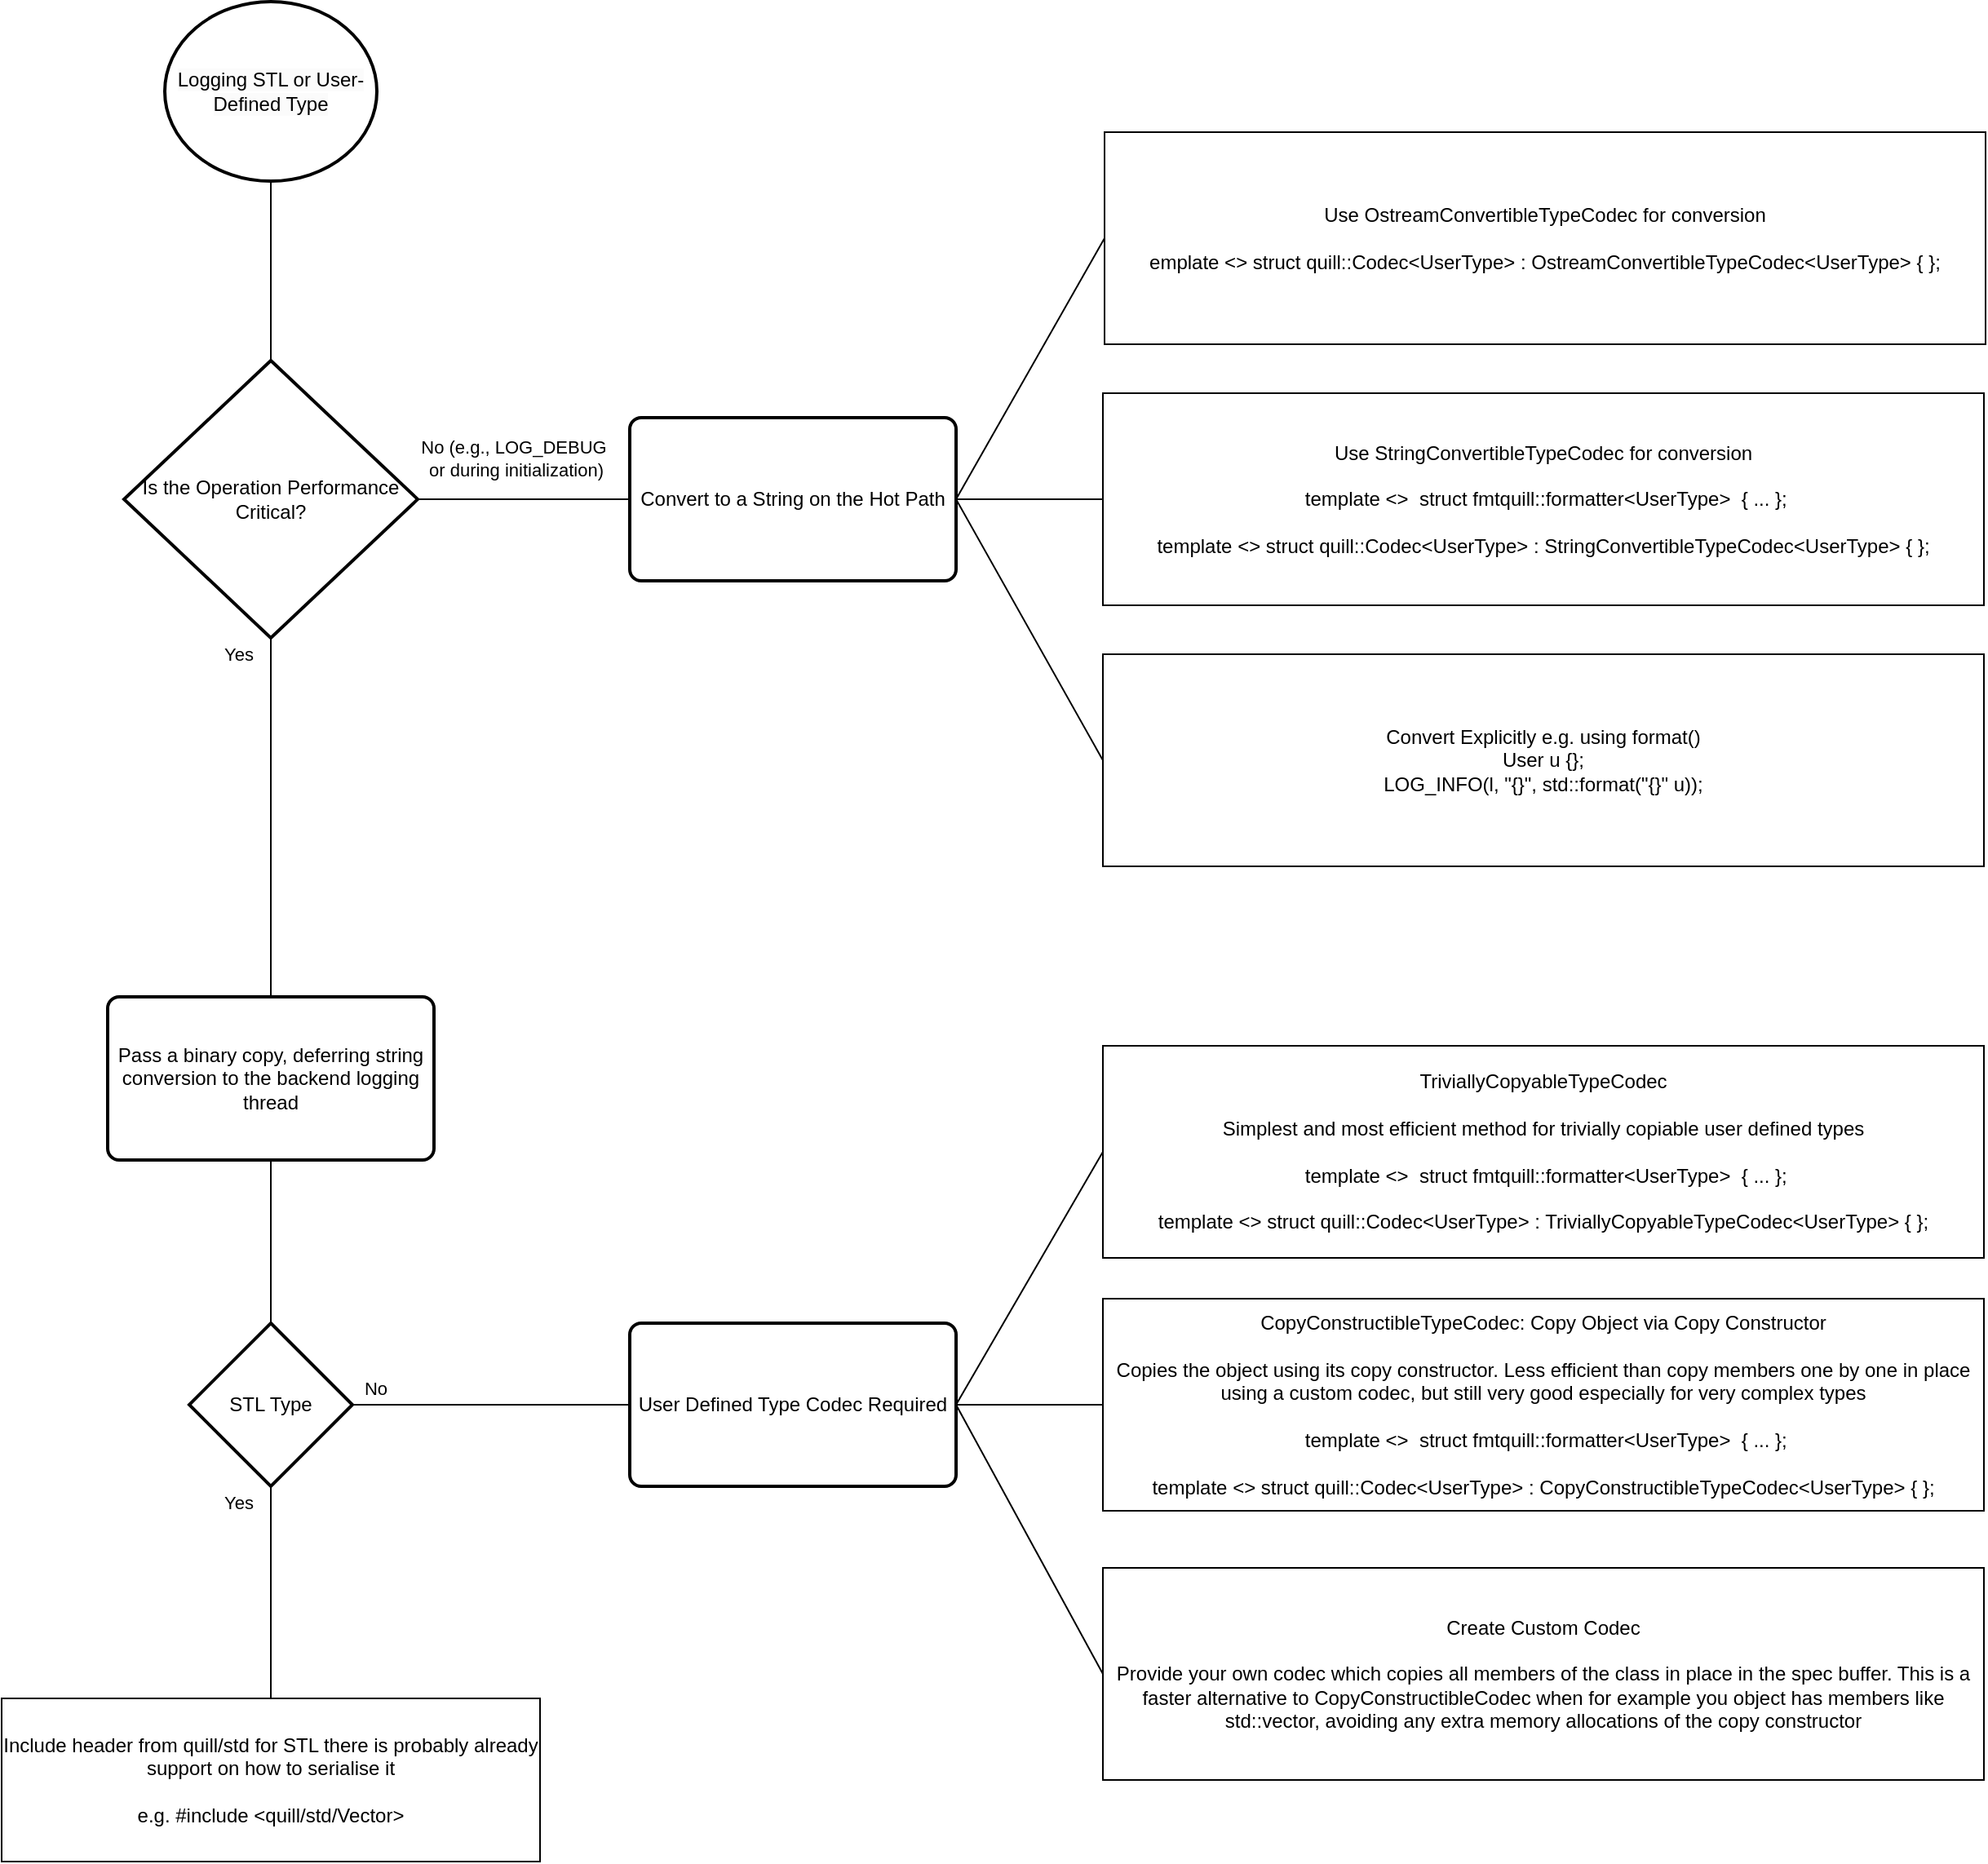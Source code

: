 <mxfile version="26.0.13">
  <diagram name="Page-1" id="NHgCSlD5--Cc5E9ydP2n">
    <mxGraphModel dx="2168" dy="1183" grid="1" gridSize="10" guides="1" tooltips="1" connect="1" arrows="1" fold="1" page="1" pageScale="1" pageWidth="827" pageHeight="1169" math="0" shadow="0">
      <root>
        <mxCell id="0" />
        <mxCell id="1" parent="0" />
        <mxCell id="IKCe0DnfbzoJhUQUdqvM-2" value="Is the Operation Performance Critical?" style="strokeWidth=2;html=1;shape=mxgraph.flowchart.decision;whiteSpace=wrap;" parent="1" vertex="1">
          <mxGeometry x="260" y="360" width="180" height="170" as="geometry" />
        </mxCell>
        <mxCell id="IKCe0DnfbzoJhUQUdqvM-3" value="" style="endArrow=none;html=1;rounded=0;entryX=0.5;entryY=1;entryDx=0;entryDy=0;exitX=0.5;exitY=0;exitDx=0;exitDy=0;exitPerimeter=0;entryPerimeter=0;" parent="1" source="IKCe0DnfbzoJhUQUdqvM-2" target="IKCe0DnfbzoJhUQUdqvM-8" edge="1">
          <mxGeometry width="50" height="50" relative="1" as="geometry">
            <mxPoint x="390" y="390" as="sourcePoint" />
            <mxPoint x="390" y="290" as="targetPoint" />
          </mxGeometry>
        </mxCell>
        <mxCell id="IKCe0DnfbzoJhUQUdqvM-4" value="" style="endArrow=none;html=1;rounded=0;exitX=1;exitY=0.5;exitDx=0;exitDy=0;exitPerimeter=0;entryX=0;entryY=0.5;entryDx=0;entryDy=0;" parent="1" source="IKCe0DnfbzoJhUQUdqvM-2" target="IKCe0DnfbzoJhUQUdqvM-7" edge="1">
          <mxGeometry width="50" height="50" relative="1" as="geometry">
            <mxPoint x="390" y="650" as="sourcePoint" />
            <mxPoint x="650" y="440" as="targetPoint" />
          </mxGeometry>
        </mxCell>
        <mxCell id="IKCe0DnfbzoJhUQUdqvM-5" value="No (e.g., LOG_DEBUG&amp;nbsp;&lt;div&gt;or during initialization)&lt;/div&gt;" style="edgeLabel;html=1;align=center;verticalAlign=middle;resizable=1;points=[];movable=1;rotatable=1;deletable=1;editable=1;locked=0;connectable=1;" parent="IKCe0DnfbzoJhUQUdqvM-4" vertex="1" connectable="0">
          <mxGeometry relative="1" as="geometry">
            <mxPoint x="-5" y="-25" as="offset" />
          </mxGeometry>
        </mxCell>
        <mxCell id="IKCe0DnfbzoJhUQUdqvM-7" value="Convert to a String on the Hot Path" style="rounded=1;whiteSpace=wrap;html=1;absoluteArcSize=1;arcSize=14;strokeWidth=2;" parent="1" vertex="1">
          <mxGeometry x="570" y="395" width="200" height="100" as="geometry" />
        </mxCell>
        <mxCell id="IKCe0DnfbzoJhUQUdqvM-8" value="&lt;span style=&quot;caret-color: rgb(0, 0, 0); color: rgb(0, 0, 0); font-family: Helvetica; font-size: 12px; font-style: normal; font-variant-caps: normal; font-weight: 400; letter-spacing: normal; orphans: auto; text-align: center; text-indent: 0px; text-transform: none; white-space: normal; widows: auto; word-spacing: 0px; -webkit-text-stroke-width: 0px; background-color: rgb(251, 251, 251); text-decoration: none; display: inline !important; float: none;&quot;&gt;Logging STL or User-Defined Type&lt;/span&gt;" style="strokeWidth=2;html=1;shape=mxgraph.flowchart.start_1;whiteSpace=wrap;" parent="1" vertex="1">
          <mxGeometry x="285" y="140" width="130" height="110" as="geometry" />
        </mxCell>
        <mxCell id="IKCe0DnfbzoJhUQUdqvM-10" value="Use StringConvertibleTypeCodec for conversion&lt;div&gt;&lt;br&gt;&lt;/div&gt;&lt;div&gt;&lt;div&gt;&amp;nbsp;template &amp;lt;&amp;gt; &amp;nbsp;struct fmtquill::formatter&amp;lt;UserType&amp;gt; &amp;nbsp;{ ... };&lt;/div&gt;&lt;div&gt;&amp;nbsp;&lt;/div&gt;&lt;div&gt;template &amp;lt;&amp;gt; struct quill::Codec&amp;lt;UserType&amp;gt; : StringConvertibleTypeCodec&amp;lt;UserType&amp;gt; { };&lt;/div&gt;&lt;/div&gt;" style="rounded=0;whiteSpace=wrap;html=1;" parent="1" vertex="1">
          <mxGeometry x="860" y="380" width="540" height="130" as="geometry" />
        </mxCell>
        <mxCell id="IKCe0DnfbzoJhUQUdqvM-11" value="Use OstreamConvertibleTypeCodec for conversion&lt;div&gt;&lt;br&gt;&lt;/div&gt;&lt;div&gt;emplate &amp;lt;&amp;gt; struct quill::Codec&amp;lt;UserType&amp;gt; : OstreamConvertibleTypeCodec&amp;lt;UserType&amp;gt; { };&lt;br&gt;&lt;/div&gt;" style="rounded=0;whiteSpace=wrap;html=1;" parent="1" vertex="1">
          <mxGeometry x="861" y="220" width="540" height="130" as="geometry" />
        </mxCell>
        <mxCell id="IKCe0DnfbzoJhUQUdqvM-12" value="Convert Explicitly e.g. using format()&lt;br&gt;&lt;div&gt;User u {};&lt;br&gt;&lt;div&gt;LOG_INFO(l, &quot;{}&quot;, std::format(&quot;{}&quot; u));&lt;/div&gt;&lt;/div&gt;" style="rounded=0;whiteSpace=wrap;html=1;" parent="1" vertex="1">
          <mxGeometry x="860" y="540" width="540" height="130" as="geometry" />
        </mxCell>
        <mxCell id="IKCe0DnfbzoJhUQUdqvM-13" value="" style="endArrow=none;html=1;rounded=0;entryX=0;entryY=0.5;entryDx=0;entryDy=0;exitX=1;exitY=0.5;exitDx=0;exitDy=0;" parent="1" source="IKCe0DnfbzoJhUQUdqvM-7" target="IKCe0DnfbzoJhUQUdqvM-11" edge="1">
          <mxGeometry width="50" height="50" relative="1" as="geometry">
            <mxPoint x="240" y="390" as="sourcePoint" />
            <mxPoint x="290" y="340" as="targetPoint" />
          </mxGeometry>
        </mxCell>
        <mxCell id="IKCe0DnfbzoJhUQUdqvM-14" value="" style="endArrow=none;html=1;rounded=0;entryX=0;entryY=0.5;entryDx=0;entryDy=0;exitX=1;exitY=0.5;exitDx=0;exitDy=0;" parent="1" source="IKCe0DnfbzoJhUQUdqvM-7" target="IKCe0DnfbzoJhUQUdqvM-10" edge="1">
          <mxGeometry width="50" height="50" relative="1" as="geometry">
            <mxPoint x="720" y="450" as="sourcePoint" />
            <mxPoint x="870" y="280" as="targetPoint" />
          </mxGeometry>
        </mxCell>
        <mxCell id="IKCe0DnfbzoJhUQUdqvM-15" value="" style="endArrow=none;html=1;rounded=0;entryX=0;entryY=0.5;entryDx=0;entryDy=0;exitX=1;exitY=0.5;exitDx=0;exitDy=0;" parent="1" source="IKCe0DnfbzoJhUQUdqvM-7" target="IKCe0DnfbzoJhUQUdqvM-12" edge="1">
          <mxGeometry width="50" height="50" relative="1" as="geometry">
            <mxPoint x="720" y="450" as="sourcePoint" />
            <mxPoint x="870" y="460" as="targetPoint" />
          </mxGeometry>
        </mxCell>
        <mxCell id="IKCe0DnfbzoJhUQUdqvM-16" value="" style="endArrow=none;html=1;rounded=0;exitX=0.5;exitY=1;exitDx=0;exitDy=0;exitPerimeter=0;entryX=0.5;entryY=0;entryDx=0;entryDy=0;" parent="1" source="IKCe0DnfbzoJhUQUdqvM-2" target="IKCe0DnfbzoJhUQUdqvM-18" edge="1">
          <mxGeometry width="50" height="50" relative="1" as="geometry">
            <mxPoint x="450" y="450" as="sourcePoint" />
            <mxPoint x="390" y="650" as="targetPoint" />
          </mxGeometry>
        </mxCell>
        <mxCell id="IKCe0DnfbzoJhUQUdqvM-17" value="Yes" style="edgeLabel;html=1;align=center;verticalAlign=middle;resizable=1;points=[];movable=1;rotatable=1;deletable=1;editable=1;locked=0;connectable=1;" parent="IKCe0DnfbzoJhUQUdqvM-16" vertex="1" connectable="0">
          <mxGeometry relative="1" as="geometry">
            <mxPoint x="-20" y="-100" as="offset" />
          </mxGeometry>
        </mxCell>
        <mxCell id="IKCe0DnfbzoJhUQUdqvM-18" value="Pass a binary copy, deferring string conversion to the backend logging thread" style="rounded=1;whiteSpace=wrap;html=1;absoluteArcSize=1;arcSize=14;strokeWidth=2;" parent="1" vertex="1">
          <mxGeometry x="250" y="750" width="200" height="100" as="geometry" />
        </mxCell>
        <mxCell id="IKCe0DnfbzoJhUQUdqvM-19" value="TriviallyCopyableTypeCodec&lt;div&gt;&lt;br&gt;&lt;div&gt;Simplest and most efficient method for trivially copiable user defined types&lt;/div&gt;&lt;/div&gt;&lt;div&gt;&lt;br&gt;&lt;/div&gt;&lt;div&gt;&amp;nbsp;template &amp;lt;&amp;gt; &amp;nbsp;struct fmtquill::formatter&amp;lt;UserType&amp;gt; &amp;nbsp;{ ... };&lt;/div&gt;&lt;div&gt;&amp;nbsp;&lt;/div&gt;&lt;div&gt;template &amp;lt;&amp;gt; struct quill::Codec&amp;lt;UserType&amp;gt; : TriviallyCopyableTypeCodec&amp;lt;UserType&amp;gt; { };&lt;br&gt;&lt;/div&gt;" style="rounded=0;whiteSpace=wrap;html=1;" parent="1" vertex="1">
          <mxGeometry x="860" y="780" width="540" height="130" as="geometry" />
        </mxCell>
        <mxCell id="IKCe0DnfbzoJhUQUdqvM-20" value="STL Type" style="strokeWidth=2;html=1;shape=mxgraph.flowchart.decision;whiteSpace=wrap;" parent="1" vertex="1">
          <mxGeometry x="300" y="950" width="100" height="100" as="geometry" />
        </mxCell>
        <mxCell id="IKCe0DnfbzoJhUQUdqvM-21" value="" style="endArrow=none;html=1;rounded=0;exitX=0.5;exitY=1;exitDx=0;exitDy=0;entryX=0.5;entryY=0;entryDx=0;entryDy=0;entryPerimeter=0;" parent="1" source="IKCe0DnfbzoJhUQUdqvM-18" target="IKCe0DnfbzoJhUQUdqvM-20" edge="1">
          <mxGeometry width="50" height="50" relative="1" as="geometry">
            <mxPoint x="399.5" y="790" as="sourcePoint" />
            <mxPoint x="350" y="870" as="targetPoint" />
          </mxGeometry>
        </mxCell>
        <mxCell id="IKCe0DnfbzoJhUQUdqvM-24" value="" style="endArrow=none;html=1;rounded=0;exitX=0.5;exitY=1;exitDx=0;exitDy=0;exitPerimeter=0;entryX=0.5;entryY=0;entryDx=0;entryDy=0;" parent="1" source="IKCe0DnfbzoJhUQUdqvM-20" target="IKCe0DnfbzoJhUQUdqvM-26" edge="1">
          <mxGeometry width="50" height="50" relative="1" as="geometry">
            <mxPoint x="490" y="940" as="sourcePoint" />
            <mxPoint x="540" y="910" as="targetPoint" />
          </mxGeometry>
        </mxCell>
        <mxCell id="IKCe0DnfbzoJhUQUdqvM-25" value="Yes" style="edgeLabel;html=1;align=center;verticalAlign=middle;resizable=1;points=[];movable=1;rotatable=1;deletable=1;editable=1;locked=0;connectable=1;" parent="IKCe0DnfbzoJhUQUdqvM-24" vertex="1" connectable="0">
          <mxGeometry relative="1" as="geometry">
            <mxPoint x="-20" y="-55" as="offset" />
          </mxGeometry>
        </mxCell>
        <mxCell id="IKCe0DnfbzoJhUQUdqvM-26" value="Include header from quill/std for STL there is probably already support on how to serialise it&lt;div&gt;&lt;br&gt;&lt;/div&gt;&lt;div&gt;e.g. #include &amp;lt;quill/std/Vector&amp;gt;&lt;/div&gt;" style="rounded=0;whiteSpace=wrap;html=1;" parent="1" vertex="1">
          <mxGeometry x="185" y="1180" width="330" height="100" as="geometry" />
        </mxCell>
        <mxCell id="IKCe0DnfbzoJhUQUdqvM-27" value="" style="endArrow=none;html=1;rounded=0;exitX=1;exitY=0.5;exitDx=0;exitDy=0;exitPerimeter=0;entryX=0;entryY=0.5;entryDx=0;entryDy=0;" parent="1" source="IKCe0DnfbzoJhUQUdqvM-20" target="IKCe0DnfbzoJhUQUdqvM-29" edge="1">
          <mxGeometry width="50" height="50" relative="1" as="geometry">
            <mxPoint x="409.5" y="800" as="sourcePoint" />
            <mxPoint x="590" y="910" as="targetPoint" />
          </mxGeometry>
        </mxCell>
        <mxCell id="IKCe0DnfbzoJhUQUdqvM-28" value="No" style="edgeLabel;html=1;align=center;verticalAlign=middle;resizable=1;points=[];movable=1;rotatable=1;deletable=1;editable=1;locked=0;connectable=1;" parent="1" vertex="1" connectable="0">
          <mxGeometry x="414" y="990" as="geometry" />
        </mxCell>
        <mxCell id="IKCe0DnfbzoJhUQUdqvM-29" value="User Defined Type Codec Required" style="rounded=1;whiteSpace=wrap;html=1;absoluteArcSize=1;arcSize=14;strokeWidth=2;" parent="1" vertex="1">
          <mxGeometry x="570" y="950" width="200" height="100" as="geometry" />
        </mxCell>
        <mxCell id="IKCe0DnfbzoJhUQUdqvM-30" value="" style="endArrow=none;html=1;rounded=0;entryX=0;entryY=0.5;entryDx=0;entryDy=0;exitX=1;exitY=0.5;exitDx=0;exitDy=0;" parent="1" source="IKCe0DnfbzoJhUQUdqvM-29" target="IKCe0DnfbzoJhUQUdqvM-19" edge="1">
          <mxGeometry width="50" height="50" relative="1" as="geometry">
            <mxPoint x="720" y="450" as="sourcePoint" />
            <mxPoint x="870" y="280" as="targetPoint" />
          </mxGeometry>
        </mxCell>
        <mxCell id="IKCe0DnfbzoJhUQUdqvM-31" value="CopyConstructibleTypeCodec: Copy Object via Copy Constructor&lt;div&gt;&lt;br&gt;&lt;div&gt;Copies the object using its copy constructor. Less efficient than copy members one by one in place using a custom codec, but still very good especially for very complex types&lt;/div&gt;&lt;/div&gt;&lt;div&gt;&lt;br&gt;&lt;/div&gt;&lt;div&gt;&lt;div&gt;&amp;nbsp;template &amp;lt;&amp;gt; &amp;nbsp;struct fmtquill::formatter&amp;lt;UserType&amp;gt; &amp;nbsp;{ ... };&lt;/div&gt;&lt;div&gt;&amp;nbsp;&lt;/div&gt;&lt;div&gt;template &amp;lt;&amp;gt; struct quill::Codec&amp;lt;UserType&amp;gt; : CopyConstructibleTypeCodec&amp;lt;UserType&amp;gt; { };&lt;/div&gt;&lt;/div&gt;" style="rounded=0;whiteSpace=wrap;html=1;" parent="1" vertex="1">
          <mxGeometry x="860" y="935" width="540" height="130" as="geometry" />
        </mxCell>
        <mxCell id="IKCe0DnfbzoJhUQUdqvM-32" value="&lt;div&gt;Create Custom Codec&lt;/div&gt;&lt;div&gt;&lt;br&gt;&lt;/div&gt;Provide your own codec which copies all members of the class in place in the spec buffer. This is a faster alternative to CopyConstructibleCodec when for example you object has members like std::vector, avoiding any extra memory allocations of the copy constructor" style="rounded=0;whiteSpace=wrap;html=1;" parent="1" vertex="1">
          <mxGeometry x="860" y="1100" width="540" height="130" as="geometry" />
        </mxCell>
        <mxCell id="IKCe0DnfbzoJhUQUdqvM-33" value="" style="endArrow=none;html=1;rounded=0;entryX=0;entryY=0.5;entryDx=0;entryDy=0;exitX=1;exitY=0.5;exitDx=0;exitDy=0;" parent="1" source="IKCe0DnfbzoJhUQUdqvM-29" target="IKCe0DnfbzoJhUQUdqvM-31" edge="1">
          <mxGeometry width="50" height="50" relative="1" as="geometry">
            <mxPoint x="660" y="920" as="sourcePoint" />
            <mxPoint x="870" y="850" as="targetPoint" />
          </mxGeometry>
        </mxCell>
        <mxCell id="IKCe0DnfbzoJhUQUdqvM-34" value="" style="endArrow=none;html=1;rounded=0;entryX=0;entryY=0.5;entryDx=0;entryDy=0;exitX=1;exitY=0.5;exitDx=0;exitDy=0;" parent="1" source="IKCe0DnfbzoJhUQUdqvM-29" target="IKCe0DnfbzoJhUQUdqvM-32" edge="1">
          <mxGeometry width="50" height="50" relative="1" as="geometry">
            <mxPoint x="660" y="920" as="sourcePoint" />
            <mxPoint x="870" y="1030" as="targetPoint" />
          </mxGeometry>
        </mxCell>
      </root>
    </mxGraphModel>
  </diagram>
</mxfile>
